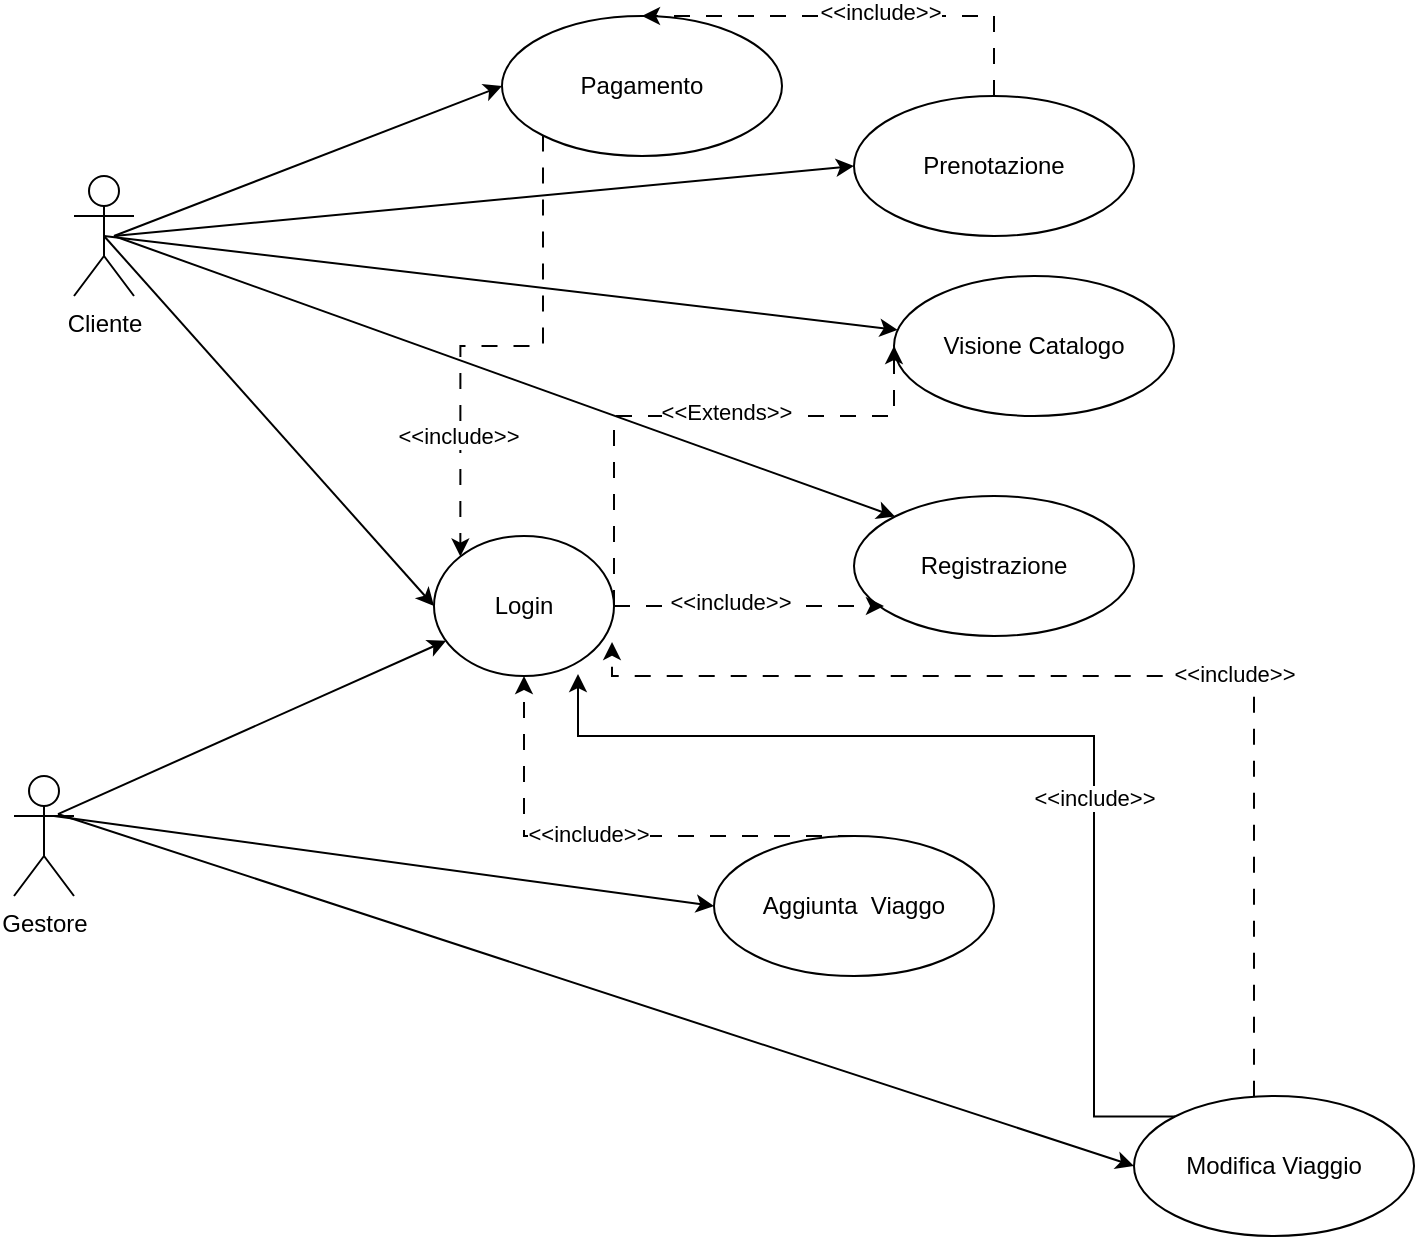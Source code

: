 <mxfile version="22.1.3" type="github">
  <diagram name="Pagina-1" id="CG3OLdO0vx5EQU4jVLVG">
    <mxGraphModel dx="1086" dy="815" grid="1" gridSize="10" guides="1" tooltips="1" connect="1" arrows="1" fold="1" page="1" pageScale="1" pageWidth="827" pageHeight="1169" math="0" shadow="0">
      <root>
        <mxCell id="0" />
        <mxCell id="1" parent="0" />
        <mxCell id="i-kk9Wh4xDvWfMGTQbIF-1" value="Cliente" style="shape=umlActor;verticalLabelPosition=bottom;verticalAlign=top;html=1;" vertex="1" parent="1">
          <mxGeometry x="130" y="100" width="30" height="60" as="geometry" />
        </mxCell>
        <mxCell id="i-kk9Wh4xDvWfMGTQbIF-2" value="Gestore" style="shape=umlActor;verticalLabelPosition=bottom;verticalAlign=top;html=1;" vertex="1" parent="1">
          <mxGeometry x="100" y="400" width="30" height="60" as="geometry" />
        </mxCell>
        <mxCell id="i-kk9Wh4xDvWfMGTQbIF-3" value="Visione Catalogo" style="ellipse;whiteSpace=wrap;html=1;" vertex="1" parent="1">
          <mxGeometry x="540" y="150" width="140" height="70" as="geometry" />
        </mxCell>
        <mxCell id="i-kk9Wh4xDvWfMGTQbIF-4" value="Modifica Viaggio" style="ellipse;whiteSpace=wrap;html=1;" vertex="1" parent="1">
          <mxGeometry x="660" y="560" width="140" height="70" as="geometry" />
        </mxCell>
        <mxCell id="i-kk9Wh4xDvWfMGTQbIF-36" style="edgeStyle=orthogonalEdgeStyle;rounded=0;orthogonalLoop=1;jettySize=auto;html=1;entryX=0.5;entryY=1;entryDx=0;entryDy=0;dashed=1;dashPattern=8 8;" edge="1" parent="1" source="i-kk9Wh4xDvWfMGTQbIF-5" target="i-kk9Wh4xDvWfMGTQbIF-7">
          <mxGeometry relative="1" as="geometry">
            <Array as="points">
              <mxPoint x="355" y="430" />
            </Array>
          </mxGeometry>
        </mxCell>
        <mxCell id="i-kk9Wh4xDvWfMGTQbIF-37" value="&amp;lt;&amp;lt;include&amp;gt;&amp;gt;" style="edgeLabel;html=1;align=center;verticalAlign=middle;resizable=0;points=[];" vertex="1" connectable="0" parent="i-kk9Wh4xDvWfMGTQbIF-36">
          <mxGeometry x="0.086" y="-1" relative="1" as="geometry">
            <mxPoint as="offset" />
          </mxGeometry>
        </mxCell>
        <mxCell id="i-kk9Wh4xDvWfMGTQbIF-5" value="Aggiunta&amp;nbsp; Viaggo" style="ellipse;whiteSpace=wrap;html=1;" vertex="1" parent="1">
          <mxGeometry x="450" y="430" width="140" height="70" as="geometry" />
        </mxCell>
        <mxCell id="i-kk9Wh4xDvWfMGTQbIF-40" style="edgeStyle=orthogonalEdgeStyle;rounded=0;orthogonalLoop=1;jettySize=auto;html=1;exitX=0;exitY=1;exitDx=0;exitDy=0;entryX=0;entryY=0;entryDx=0;entryDy=0;dashed=1;dashPattern=8 8;" edge="1" parent="1" source="i-kk9Wh4xDvWfMGTQbIF-6" target="i-kk9Wh4xDvWfMGTQbIF-7">
          <mxGeometry relative="1" as="geometry" />
        </mxCell>
        <mxCell id="i-kk9Wh4xDvWfMGTQbIF-41" value="&amp;lt;&amp;lt;include&amp;gt;&amp;gt;" style="edgeLabel;html=1;align=center;verticalAlign=middle;resizable=0;points=[];" vertex="1" connectable="0" parent="i-kk9Wh4xDvWfMGTQbIF-40">
          <mxGeometry x="0.521" y="-1" relative="1" as="geometry">
            <mxPoint as="offset" />
          </mxGeometry>
        </mxCell>
        <mxCell id="i-kk9Wh4xDvWfMGTQbIF-6" value="Pagamento" style="ellipse;whiteSpace=wrap;html=1;" vertex="1" parent="1">
          <mxGeometry x="344" y="20" width="140" height="70" as="geometry" />
        </mxCell>
        <mxCell id="i-kk9Wh4xDvWfMGTQbIF-44" style="edgeStyle=orthogonalEdgeStyle;rounded=0;orthogonalLoop=1;jettySize=auto;html=1;entryX=0;entryY=0.5;entryDx=0;entryDy=0;dashed=1;dashPattern=8 8;" edge="1" parent="1" source="i-kk9Wh4xDvWfMGTQbIF-7" target="i-kk9Wh4xDvWfMGTQbIF-3">
          <mxGeometry relative="1" as="geometry">
            <Array as="points">
              <mxPoint x="400" y="220" />
              <mxPoint x="540" y="220" />
            </Array>
          </mxGeometry>
        </mxCell>
        <mxCell id="i-kk9Wh4xDvWfMGTQbIF-45" value="&amp;lt;&amp;lt;Extends&amp;gt;&amp;gt;" style="edgeLabel;html=1;align=center;verticalAlign=middle;resizable=0;points=[];" vertex="1" connectable="0" parent="i-kk9Wh4xDvWfMGTQbIF-44">
          <mxGeometry x="0.118" y="2" relative="1" as="geometry">
            <mxPoint as="offset" />
          </mxGeometry>
        </mxCell>
        <mxCell id="i-kk9Wh4xDvWfMGTQbIF-7" value="Login" style="ellipse;whiteSpace=wrap;html=1;" vertex="1" parent="1">
          <mxGeometry x="310" y="280" width="90" height="70" as="geometry" />
        </mxCell>
        <mxCell id="i-kk9Wh4xDvWfMGTQbIF-8" value="Registrazione" style="ellipse;whiteSpace=wrap;html=1;" vertex="1" parent="1">
          <mxGeometry x="520" y="260" width="140" height="70" as="geometry" />
        </mxCell>
        <mxCell id="i-kk9Wh4xDvWfMGTQbIF-9" value="" style="endArrow=classic;html=1;rounded=0;entryX=0;entryY=0.5;entryDx=0;entryDy=0;" edge="1" parent="1" target="i-kk9Wh4xDvWfMGTQbIF-6">
          <mxGeometry width="50" height="50" relative="1" as="geometry">
            <mxPoint x="150" y="130" as="sourcePoint" />
            <mxPoint x="250" y="110" as="targetPoint" />
          </mxGeometry>
        </mxCell>
        <mxCell id="i-kk9Wh4xDvWfMGTQbIF-10" value="" style="endArrow=classic;html=1;rounded=0;exitX=0.5;exitY=0.5;exitDx=0;exitDy=0;exitPerimeter=0;" edge="1" parent="1" source="i-kk9Wh4xDvWfMGTQbIF-1" target="i-kk9Wh4xDvWfMGTQbIF-3">
          <mxGeometry width="50" height="50" relative="1" as="geometry">
            <mxPoint x="170" y="134" as="sourcePoint" />
            <mxPoint x="354" y="65" as="targetPoint" />
          </mxGeometry>
        </mxCell>
        <mxCell id="i-kk9Wh4xDvWfMGTQbIF-11" value="" style="endArrow=classic;html=1;rounded=0;exitX=0.5;exitY=0.5;exitDx=0;exitDy=0;exitPerimeter=0;entryX=0;entryY=0.5;entryDx=0;entryDy=0;" edge="1" parent="1" source="i-kk9Wh4xDvWfMGTQbIF-1" target="i-kk9Wh4xDvWfMGTQbIF-7">
          <mxGeometry width="50" height="50" relative="1" as="geometry">
            <mxPoint x="155" y="140" as="sourcePoint" />
            <mxPoint x="550" y="144" as="targetPoint" />
          </mxGeometry>
        </mxCell>
        <mxCell id="i-kk9Wh4xDvWfMGTQbIF-12" value="" style="endArrow=classic;html=1;rounded=0;entryX=0;entryY=0;entryDx=0;entryDy=0;" edge="1" parent="1" target="i-kk9Wh4xDvWfMGTQbIF-8">
          <mxGeometry width="50" height="50" relative="1" as="geometry">
            <mxPoint x="150" y="130" as="sourcePoint" />
            <mxPoint x="550" y="144" as="targetPoint" />
          </mxGeometry>
        </mxCell>
        <mxCell id="i-kk9Wh4xDvWfMGTQbIF-13" value="" style="endArrow=classic;html=1;rounded=0;exitX=0.733;exitY=0.317;exitDx=0;exitDy=0;exitPerimeter=0;entryX=0;entryY=0.5;entryDx=0;entryDy=0;" edge="1" parent="1" source="i-kk9Wh4xDvWfMGTQbIF-2" target="i-kk9Wh4xDvWfMGTQbIF-4">
          <mxGeometry width="50" height="50" relative="1" as="geometry">
            <mxPoint x="155" y="140" as="sourcePoint" />
            <mxPoint x="320" y="325" as="targetPoint" />
          </mxGeometry>
        </mxCell>
        <mxCell id="i-kk9Wh4xDvWfMGTQbIF-14" value="" style="endArrow=classic;html=1;rounded=0;exitX=0.733;exitY=0.317;exitDx=0;exitDy=0;exitPerimeter=0;" edge="1" parent="1" source="i-kk9Wh4xDvWfMGTQbIF-2" target="i-kk9Wh4xDvWfMGTQbIF-7">
          <mxGeometry width="50" height="50" relative="1" as="geometry">
            <mxPoint x="132" y="429" as="sourcePoint" />
            <mxPoint x="480" y="455" as="targetPoint" />
          </mxGeometry>
        </mxCell>
        <mxCell id="i-kk9Wh4xDvWfMGTQbIF-15" value="" style="endArrow=classic;html=1;rounded=0;entryX=0;entryY=0.5;entryDx=0;entryDy=0;" edge="1" parent="1" target="i-kk9Wh4xDvWfMGTQbIF-5">
          <mxGeometry width="50" height="50" relative="1" as="geometry">
            <mxPoint x="120" y="420" as="sourcePoint" />
            <mxPoint x="336" y="347" as="targetPoint" />
          </mxGeometry>
        </mxCell>
        <mxCell id="i-kk9Wh4xDvWfMGTQbIF-42" style="edgeStyle=orthogonalEdgeStyle;rounded=0;orthogonalLoop=1;jettySize=auto;html=1;exitX=0.5;exitY=0;exitDx=0;exitDy=0;entryX=0.5;entryY=0;entryDx=0;entryDy=0;dashed=1;dashPattern=8 8;" edge="1" parent="1" source="i-kk9Wh4xDvWfMGTQbIF-16" target="i-kk9Wh4xDvWfMGTQbIF-6">
          <mxGeometry relative="1" as="geometry">
            <Array as="points">
              <mxPoint x="590" y="20" />
            </Array>
          </mxGeometry>
        </mxCell>
        <mxCell id="i-kk9Wh4xDvWfMGTQbIF-43" value="&amp;lt;&amp;lt;include&amp;gt;&amp;gt;" style="edgeLabel;html=1;align=center;verticalAlign=middle;resizable=0;points=[];" vertex="1" connectable="0" parent="i-kk9Wh4xDvWfMGTQbIF-42">
          <mxGeometry x="-0.102" y="-2" relative="1" as="geometry">
            <mxPoint as="offset" />
          </mxGeometry>
        </mxCell>
        <mxCell id="i-kk9Wh4xDvWfMGTQbIF-16" value="Prenotazione" style="ellipse;whiteSpace=wrap;html=1;" vertex="1" parent="1">
          <mxGeometry x="520" y="60" width="140" height="70" as="geometry" />
        </mxCell>
        <mxCell id="i-kk9Wh4xDvWfMGTQbIF-17" value="" style="endArrow=classic;html=1;rounded=0;entryX=0;entryY=0.5;entryDx=0;entryDy=0;" edge="1" parent="1" target="i-kk9Wh4xDvWfMGTQbIF-16">
          <mxGeometry width="50" height="50" relative="1" as="geometry">
            <mxPoint x="150" y="130" as="sourcePoint" />
            <mxPoint x="354" y="65" as="targetPoint" />
          </mxGeometry>
        </mxCell>
        <mxCell id="i-kk9Wh4xDvWfMGTQbIF-25" style="edgeStyle=orthogonalEdgeStyle;rounded=0;orthogonalLoop=1;jettySize=auto;html=1;entryX=0.989;entryY=0.757;entryDx=0;entryDy=0;entryPerimeter=0;dashed=1;dashPattern=8 8;" edge="1" parent="1" source="i-kk9Wh4xDvWfMGTQbIF-4" target="i-kk9Wh4xDvWfMGTQbIF-7">
          <mxGeometry relative="1" as="geometry">
            <Array as="points">
              <mxPoint x="720" y="350" />
              <mxPoint x="399" y="350" />
            </Array>
          </mxGeometry>
        </mxCell>
        <mxCell id="i-kk9Wh4xDvWfMGTQbIF-33" value="&amp;lt;&amp;lt;include&amp;gt;&amp;gt;" style="edgeLabel;html=1;align=center;verticalAlign=middle;resizable=0;points=[];" vertex="1" connectable="0" parent="i-kk9Wh4xDvWfMGTQbIF-25">
          <mxGeometry x="-0.196" y="-1" relative="1" as="geometry">
            <mxPoint as="offset" />
          </mxGeometry>
        </mxCell>
        <mxCell id="i-kk9Wh4xDvWfMGTQbIF-34" style="edgeStyle=orthogonalEdgeStyle;rounded=0;orthogonalLoop=1;jettySize=auto;html=1;exitX=0;exitY=0;exitDx=0;exitDy=0;entryX=0.8;entryY=0.986;entryDx=0;entryDy=0;entryPerimeter=0;" edge="1" parent="1" source="i-kk9Wh4xDvWfMGTQbIF-4" target="i-kk9Wh4xDvWfMGTQbIF-7">
          <mxGeometry relative="1" as="geometry">
            <Array as="points">
              <mxPoint x="640" y="570" />
              <mxPoint x="640" y="380" />
              <mxPoint x="382" y="380" />
            </Array>
          </mxGeometry>
        </mxCell>
        <mxCell id="i-kk9Wh4xDvWfMGTQbIF-35" value="&amp;lt;&amp;lt;include&amp;gt;&amp;gt;" style="edgeLabel;html=1;align=center;verticalAlign=middle;resizable=0;points=[];" vertex="1" connectable="0" parent="i-kk9Wh4xDvWfMGTQbIF-34">
          <mxGeometry x="-0.231" relative="1" as="geometry">
            <mxPoint as="offset" />
          </mxGeometry>
        </mxCell>
        <mxCell id="i-kk9Wh4xDvWfMGTQbIF-38" style="edgeStyle=orthogonalEdgeStyle;rounded=0;orthogonalLoop=1;jettySize=auto;html=1;entryX=0.107;entryY=0.786;entryDx=0;entryDy=0;entryPerimeter=0;dashed=1;dashPattern=8 8;" edge="1" parent="1" source="i-kk9Wh4xDvWfMGTQbIF-7" target="i-kk9Wh4xDvWfMGTQbIF-8">
          <mxGeometry relative="1" as="geometry" />
        </mxCell>
        <mxCell id="i-kk9Wh4xDvWfMGTQbIF-39" value="&amp;lt;&amp;lt;include&amp;gt;&amp;gt;" style="edgeLabel;html=1;align=center;verticalAlign=middle;resizable=0;points=[];" vertex="1" connectable="0" parent="i-kk9Wh4xDvWfMGTQbIF-38">
          <mxGeometry x="-0.141" y="2" relative="1" as="geometry">
            <mxPoint as="offset" />
          </mxGeometry>
        </mxCell>
      </root>
    </mxGraphModel>
  </diagram>
</mxfile>
